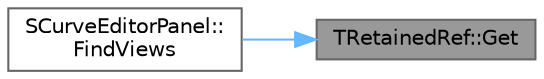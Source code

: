 digraph "TRetainedRef::Get"
{
 // INTERACTIVE_SVG=YES
 // LATEX_PDF_SIZE
  bgcolor="transparent";
  edge [fontname=Helvetica,fontsize=10,labelfontname=Helvetica,labelfontsize=10];
  node [fontname=Helvetica,fontsize=10,shape=box,height=0.2,width=0.4];
  rankdir="RL";
  Node1 [id="Node000001",label="TRetainedRef::Get",height=0.2,width=0.4,color="gray40", fillcolor="grey60", style="filled", fontcolor="black",tooltip=" "];
  Node1 -> Node2 [id="edge1_Node000001_Node000002",dir="back",color="steelblue1",style="solid",tooltip=" "];
  Node2 [id="Node000002",label="SCurveEditorPanel::\lFindViews",height=0.2,width=0.4,color="grey40", fillcolor="white", style="filled",URL="$d5/d9c/classSCurveEditorPanel.html#a36e5d2f435aa0d8abd5d216447a7f5c6",tooltip="Find all the views that the specified curve is being displayed on."];
}
